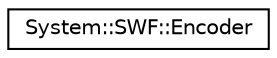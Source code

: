 digraph G
{
  edge [fontname="Helvetica",fontsize="10",labelfontname="Helvetica",labelfontsize="10"];
  node [fontname="Helvetica",fontsize="10",shape=record];
  rankdir="LR";
  Node1 [label="System::SWF::Encoder",height=0.2,width=0.4,color="black", fillcolor="white", style="filled",URL="$class_system_1_1_s_w_f_1_1_encoder.html"];
}
